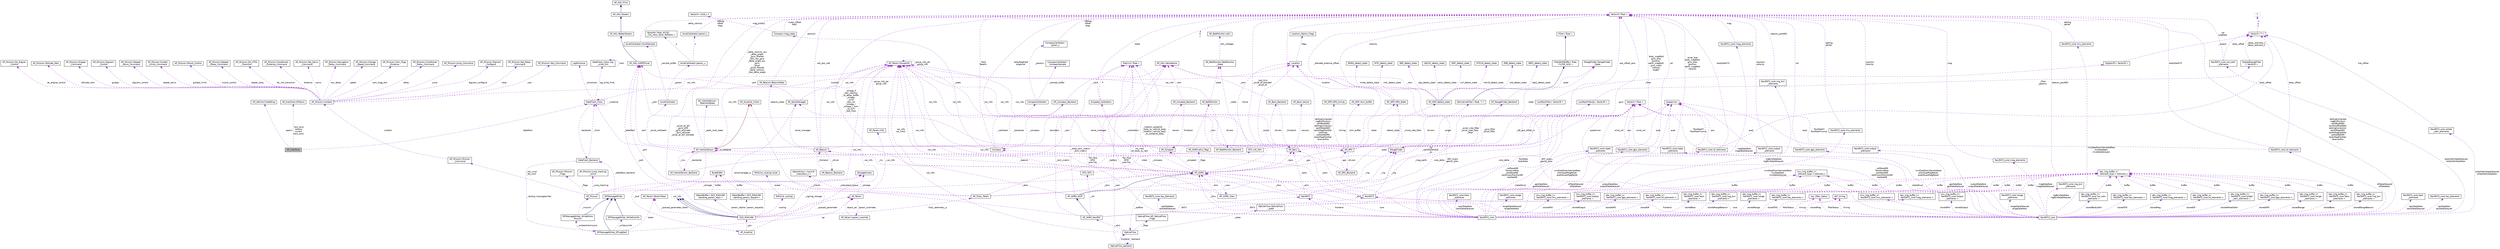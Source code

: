digraph "AP_AutoTune"
{
 // INTERACTIVE_SVG=YES
  edge [fontname="Helvetica",fontsize="10",labelfontname="Helvetica",labelfontsize="10"];
  node [fontname="Helvetica",fontsize="10",shape=record];
  Node1 [label="AP_AutoTune",height=0.2,width=0.4,color="black", fillcolor="grey75", style="filled", fontcolor="black"];
  Node2 -> Node1 [dir="back",color="darkorchid3",fontsize="10",style="dashed",label=" dataflash" ,fontname="Helvetica"];
  Node2 [label="DataFlash_Class",height=0.2,width=0.4,color="black", fillcolor="white", style="filled",URL="$classDataFlash__Class.html"];
  Node3 -> Node2 [dir="back",color="darkorchid3",fontsize="10",style="dashed",label=" log_write_fmts" ,fontname="Helvetica"];
  Node3 [label="DataFlash_Class::log\l_write_fmt",height=0.2,width=0.4,color="black", fillcolor="white", style="filled",URL="$structDataFlash__Class_1_1log__write__fmt.html"];
  Node3 -> Node3 [dir="back",color="darkorchid3",fontsize="10",style="dashed",label=" next" ,fontname="Helvetica"];
  Node4 -> Node2 [dir="back",color="darkorchid3",fontsize="10",style="dashed",label=" _structures" ,fontname="Helvetica"];
  Node4 [label="LogStructure",height=0.2,width=0.4,color="black", fillcolor="white", style="filled",URL="$structLogStructure.html"];
  Node2 -> Node2 [dir="back",color="darkorchid3",fontsize="10",style="dashed",label=" _instance" ,fontname="Helvetica"];
  Node5 -> Node2 [dir="back",color="darkorchid3",fontsize="10",style="dashed",label=" backends" ,fontname="Helvetica"];
  Node5 [label="DataFlash_Backend",height=0.2,width=0.4,color="black", fillcolor="white", style="filled",URL="$classDataFlash__Backend.html"];
  Node2 -> Node5 [dir="back",color="darkorchid3",fontsize="10",style="dashed",label=" _front" ,fontname="Helvetica"];
  Node6 -> Node5 [dir="back",color="darkorchid3",fontsize="10",style="dashed",label=" _startup_messagewriter" ,fontname="Helvetica"];
  Node6 [label="DFMessageWriter_DFLogStart",height=0.2,width=0.4,color="black", fillcolor="white", style="filled",URL="$classDFMessageWriter__DFLogStart.html"];
  Node7 -> Node6 [dir="back",color="midnightblue",fontsize="10",style="solid",fontname="Helvetica"];
  Node7 [label="DFMessageWriter",height=0.2,width=0.4,color="black", fillcolor="white", style="filled",URL="$classDFMessageWriter.html"];
  Node5 -> Node7 [dir="back",color="darkorchid3",fontsize="10",style="dashed",label=" _dataflash_backend" ,fontname="Helvetica"];
  Node8 -> Node6 [dir="back",color="darkorchid3",fontsize="10",style="dashed",label=" _writeentiremission" ,fontname="Helvetica"];
  Node8 [label="DFMessageWriter_WriteEntire\lMission",height=0.2,width=0.4,color="black", fillcolor="white", style="filled",URL="$classDFMessageWriter__WriteEntireMission.html"];
  Node7 -> Node8 [dir="back",color="midnightblue",fontsize="10",style="solid",fontname="Helvetica"];
  Node9 -> Node8 [dir="back",color="darkorchid3",fontsize="10",style="dashed",label=" _mission" ,fontname="Helvetica"];
  Node9 [label="AP_Mission",height=0.2,width=0.4,color="black", fillcolor="white", style="filled",URL="$classAP__Mission.html",tooltip="Object managing Mission. "];
  Node10 -> Node9 [dir="back",color="darkorchid3",fontsize="10",style="dashed",label=" _storage" ,fontname="Helvetica"];
  Node10 [label="StorageAccess",height=0.2,width=0.4,color="black", fillcolor="white", style="filled",URL="$classStorageAccess.html"];
  Node11 -> Node9 [dir="back",color="darkorchid3",fontsize="10",style="dashed",label=" _nav_cmd\n_do_cmd" ,fontname="Helvetica"];
  Node11 [label="AP_Mission::Mission\l_Command",height=0.2,width=0.4,color="black", fillcolor="white", style="filled",URL="$structAP__Mission_1_1Mission__Command.html"];
  Node12 -> Node11 [dir="back",color="darkorchid3",fontsize="10",style="dashed",label=" content" ,fontname="Helvetica"];
  Node12 [label="AP_Mission::Content",height=0.2,width=0.4,color="black", fillcolor="white", style="filled",URL="$unionAP__Mission_1_1Content.html"];
  Node13 -> Node12 [dir="back",color="darkorchid3",fontsize="10",style="dashed",label=" guided_limits" ,fontname="Helvetica"];
  Node13 [label="AP_Mission::Guided\l_Limits_Command",height=0.2,width=0.4,color="black", fillcolor="white", style="filled",URL="$structAP__Mission_1_1Guided__Limits__Command.html"];
  Node14 -> Node12 [dir="back",color="darkorchid3",fontsize="10",style="dashed",label=" mount_control" ,fontname="Helvetica"];
  Node14 [label="AP_Mission::Mount_Control",height=0.2,width=0.4,color="black", fillcolor="white", style="filled",URL="$structAP__Mission_1_1Mount__Control.html"];
  Node15 -> Node12 [dir="back",color="darkorchid3",fontsize="10",style="dashed",label=" repeat_relay" ,fontname="Helvetica"];
  Node15 [label="AP_Mission::Repeat\l_Relay_Command",height=0.2,width=0.4,color="black", fillcolor="white", style="filled",URL="$structAP__Mission_1_1Repeat__Relay__Command.html"];
  Node16 -> Node12 [dir="back",color="darkorchid3",fontsize="10",style="dashed",label=" do_vtol_transition" ,fontname="Helvetica"];
  Node16 [label="AP_Mission::Do_VTOL\l_Transition",height=0.2,width=0.4,color="black", fillcolor="white", style="filled",URL="$structAP__Mission_1_1Do__VTOL__Transition.html"];
  Node17 -> Node12 [dir="back",color="darkorchid3",fontsize="10",style="dashed",label=" distance" ,fontname="Helvetica"];
  Node17 [label="AP_Mission::Conditional\l_Distance_Command",height=0.2,width=0.4,color="black", fillcolor="white", style="filled",URL="$structAP__Mission_1_1Conditional__Distance__Command.html"];
  Node18 -> Node12 [dir="back",color="darkorchid3",fontsize="10",style="dashed",label=" servo" ,fontname="Helvetica"];
  Node18 [label="AP_Mission::Set_Servo\l_Command",height=0.2,width=0.4,color="black", fillcolor="white", style="filled",URL="$structAP__Mission_1_1Set__Servo__Command.html"];
  Node19 -> Node12 [dir="back",color="darkorchid3",fontsize="10",style="dashed",label=" nav_delay" ,fontname="Helvetica"];
  Node19 [label="AP_Mission::Navigation\l_Delay_Command",height=0.2,width=0.4,color="black", fillcolor="white", style="filled",URL="$structAP__Mission_1_1Navigation__Delay__Command.html"];
  Node20 -> Node12 [dir="back",color="darkorchid3",fontsize="10",style="dashed",label=" speed" ,fontname="Helvetica"];
  Node20 [label="AP_Mission::Change\l_Speed_Command",height=0.2,width=0.4,color="black", fillcolor="white", style="filled",URL="$structAP__Mission_1_1Change__Speed__Command.html"];
  Node21 -> Node12 [dir="back",color="darkorchid3",fontsize="10",style="dashed",label=" cam_trigg_dist" ,fontname="Helvetica"];
  Node21 [label="AP_Mission::Cam_Trigg\l_Distance",height=0.2,width=0.4,color="black", fillcolor="white", style="filled",URL="$structAP__Mission_1_1Cam__Trigg__Distance.html"];
  Node22 -> Node12 [dir="back",color="darkorchid3",fontsize="10",style="dashed",label=" delay" ,fontname="Helvetica"];
  Node22 [label="AP_Mission::Conditional\l_Delay_Command",height=0.2,width=0.4,color="black", fillcolor="white", style="filled",URL="$structAP__Mission_1_1Conditional__Delay__Command.html"];
  Node23 -> Node12 [dir="back",color="darkorchid3",fontsize="10",style="dashed",label=" jump" ,fontname="Helvetica"];
  Node23 [label="AP_Mission::Jump_Command",height=0.2,width=0.4,color="black", fillcolor="white", style="filled",URL="$structAP__Mission_1_1Jump__Command.html"];
  Node24 -> Node12 [dir="back",color="darkorchid3",fontsize="10",style="dashed",label=" location" ,fontname="Helvetica"];
  Node24 [label="Location",height=0.2,width=0.4,color="black", fillcolor="white", style="filled",URL="$structLocation.html"];
  Node25 -> Node24 [dir="back",color="darkorchid3",fontsize="10",style="dashed",label=" flags" ,fontname="Helvetica"];
  Node25 [label="Location_Option_Flags",height=0.2,width=0.4,color="black", fillcolor="white", style="filled",URL="$structLocation__Option__Flags.html"];
  Node26 -> Node12 [dir="back",color="darkorchid3",fontsize="10",style="dashed",label=" digicam_configure" ,fontname="Helvetica"];
  Node26 [label="AP_Mission::Digicam\l_Configure",height=0.2,width=0.4,color="black", fillcolor="white", style="filled",URL="$structAP__Mission_1_1Digicam__Configure.html"];
  Node27 -> Node12 [dir="back",color="darkorchid3",fontsize="10",style="dashed",label=" relay" ,fontname="Helvetica"];
  Node27 [label="AP_Mission::Set_Relay\l_Command",height=0.2,width=0.4,color="black", fillcolor="white", style="filled",URL="$structAP__Mission_1_1Set__Relay__Command.html"];
  Node28 -> Node12 [dir="back",color="darkorchid3",fontsize="10",style="dashed",label=" yaw" ,fontname="Helvetica"];
  Node28 [label="AP_Mission::Yaw_Command",height=0.2,width=0.4,color="black", fillcolor="white", style="filled",URL="$structAP__Mission_1_1Yaw__Command.html"];
  Node29 -> Node12 [dir="back",color="darkorchid3",fontsize="10",style="dashed",label=" do_engine_control" ,fontname="Helvetica"];
  Node29 [label="AP_Mission::Do_Engine\l_Control",height=0.2,width=0.4,color="black", fillcolor="white", style="filled",URL="$structAP__Mission_1_1Do__Engine__Control.html"];
  Node30 -> Node12 [dir="back",color="darkorchid3",fontsize="10",style="dashed",label=" altitude_wait" ,fontname="Helvetica"];
  Node30 [label="AP_Mission::Altitude_Wait",height=0.2,width=0.4,color="black", fillcolor="white", style="filled",URL="$structAP__Mission_1_1Altitude__Wait.html"];
  Node31 -> Node12 [dir="back",color="darkorchid3",fontsize="10",style="dashed",label=" gripper" ,fontname="Helvetica"];
  Node31 [label="AP_Mission::Gripper\l_Command",height=0.2,width=0.4,color="black", fillcolor="white", style="filled",URL="$structAP__Mission_1_1Gripper__Command.html"];
  Node32 -> Node12 [dir="back",color="darkorchid3",fontsize="10",style="dashed",label=" digicam_control" ,fontname="Helvetica"];
  Node32 [label="AP_Mission::Digicam\l_Control",height=0.2,width=0.4,color="black", fillcolor="white", style="filled",URL="$structAP__Mission_1_1Digicam__Control.html"];
  Node33 -> Node12 [dir="back",color="darkorchid3",fontsize="10",style="dashed",label=" repeat_servo" ,fontname="Helvetica"];
  Node33 [label="AP_Mission::Repeat\l_Servo_Command",height=0.2,width=0.4,color="black", fillcolor="white", style="filled",URL="$structAP__Mission_1_1Repeat__Servo__Command.html"];
  Node34 -> Node9 [dir="back",color="darkorchid3",fontsize="10",style="dashed",label=" var_info" ,fontname="Helvetica"];
  Node34 [label="AP_Param::GroupInfo",height=0.2,width=0.4,color="black", fillcolor="white", style="filled",URL="$structAP__Param_1_1GroupInfo.html"];
  Node34 -> Node34 [dir="back",color="darkorchid3",fontsize="10",style="dashed",label=" group_info_ptr\ngroup_info" ,fontname="Helvetica"];
  Node35 -> Node9 [dir="back",color="darkorchid3",fontsize="10",style="dashed",label=" _flags" ,fontname="Helvetica"];
  Node35 [label="AP_Mission::Mission\l_Flags",height=0.2,width=0.4,color="black", fillcolor="white", style="filled",URL="$structAP__Mission_1_1Mission__Flags.html"];
  Node36 -> Node9 [dir="back",color="darkorchid3",fontsize="10",style="dashed",label=" _ahrs" ,fontname="Helvetica"];
  Node36 [label="AP_AHRS",height=0.2,width=0.4,color="black", fillcolor="white", style="filled",URL="$classAP__AHRS.html"];
  Node37 -> Node36 [dir="back",color="darkorchid3",fontsize="10",style="dashed",label=" _rotation_autopilot\l_body_to_vehicle_body\n_rotation_vehicle_body\l_to_autopilot_body" ,fontname="Helvetica"];
  Node37 [label="Matrix3\< float \>",height=0.2,width=0.4,color="black", fillcolor="white", style="filled",URL="$classMatrix3.html"];
  Node38 -> Node37 [dir="back",color="darkorchid3",fontsize="10",style="dashed",label=" a\nb\nc" ,fontname="Helvetica"];
  Node38 [label="Vector3\< float \>",height=0.2,width=0.4,color="black", fillcolor="white", style="filled",URL="$classVector3.html"];
  Node39 -> Node36 [dir="back",color="darkorchid3",fontsize="10",style="dashed",label=" _flags" ,fontname="Helvetica"];
  Node39 [label="AP_AHRS::ahrs_flags",height=0.2,width=0.4,color="black", fillcolor="white", style="filled",URL="$structAP__AHRS_1_1ahrs__flags.html"];
  Node40 -> Node36 [dir="back",color="darkorchid3",fontsize="10",style="dashed",label=" _baro" ,fontname="Helvetica"];
  Node40 [label="AP_Baro",height=0.2,width=0.4,color="black", fillcolor="white", style="filled",URL="$classAP__Baro.html"];
  Node41 -> Node40 [dir="back",color="darkorchid3",fontsize="10",style="dashed",label=" sensors" ,fontname="Helvetica"];
  Node41 [label="AP_Baro::sensor",height=0.2,width=0.4,color="black", fillcolor="white", style="filled",URL="$structAP__Baro_1_1sensor.html"];
  Node42 -> Node40 [dir="back",color="darkorchid3",fontsize="10",style="dashed",label=" _climb_rate_filter" ,fontname="Helvetica"];
  Node42 [label="DerivativeFilter\< float, 7 \>",height=0.2,width=0.4,color="black", fillcolor="white", style="filled",URL="$classDerivativeFilter.html"];
  Node43 -> Node42 [dir="back",color="midnightblue",fontsize="10",style="solid",fontname="Helvetica"];
  Node43 [label="FilterWithBuffer\< float,\l FILTER_SIZE \>",height=0.2,width=0.4,color="black", fillcolor="white", style="filled",URL="$classFilterWithBuffer.html"];
  Node44 -> Node43 [dir="back",color="midnightblue",fontsize="10",style="solid",fontname="Helvetica"];
  Node44 [label="Filter\< float \>",height=0.2,width=0.4,color="black", fillcolor="white", style="filled",URL="$classFilter.html"];
  Node34 -> Node40 [dir="back",color="darkorchid3",fontsize="10",style="dashed",label=" var_info" ,fontname="Helvetica"];
  Node45 -> Node40 [dir="back",color="darkorchid3",fontsize="10",style="dashed",label=" drivers" ,fontname="Helvetica"];
  Node45 [label="AP_Baro_Backend",height=0.2,width=0.4,color="black", fillcolor="white", style="filled",URL="$classAP__Baro__Backend.html"];
  Node40 -> Node45 [dir="back",color="darkorchid3",fontsize="10",style="dashed",label=" _frontend" ,fontname="Helvetica"];
  Node46 -> Node45 [dir="back",color="darkorchid3",fontsize="10",style="dashed",label=" _sem" ,fontname="Helvetica"];
  Node46 [label="AP_HAL::Semaphore",height=0.2,width=0.4,color="black", fillcolor="white", style="filled",URL="$classAP__HAL_1_1Semaphore.html"];
  Node47 -> Node36 [dir="back",color="darkorchid3",fontsize="10",style="dashed",label=" _optflow" ,fontname="Helvetica"];
  Node47 [label="OpticalFlow",height=0.2,width=0.4,color="black", fillcolor="white", style="filled",URL="$classOpticalFlow.html"];
  Node48 -> Node47 [dir="back",color="darkorchid3",fontsize="10",style="dashed",label=" _ahrs" ,fontname="Helvetica"];
  Node48 [label="AP_AHRS_NavEKF",height=0.2,width=0.4,color="black", fillcolor="white", style="filled",URL="$classAP__AHRS__NavEKF.html"];
  Node49 -> Node48 [dir="back",color="midnightblue",fontsize="10",style="solid",fontname="Helvetica"];
  Node49 [label="AP_AHRS_DCM",height=0.2,width=0.4,color="black", fillcolor="white", style="filled",URL="$classAP__AHRS__DCM.html"];
  Node36 -> Node49 [dir="back",color="midnightblue",fontsize="10",style="solid",fontname="Helvetica"];
  Node37 -> Node49 [dir="back",color="darkorchid3",fontsize="10",style="dashed",label=" _body_dcm_matrix\n_dcm_matrix" ,fontname="Helvetica"];
  Node38 -> Node49 [dir="back",color="darkorchid3",fontsize="10",style="dashed",label=" _omega_P\n_last_velocity\n_ra_delay_buffer\n_omega\n_wind\n_last_vel\n_omega_I\n_omega_I_sum\n_ra_sum\n_last_fuse\n..." ,fontname="Helvetica"];
  Node50 -> Node49 [dir="back",color="darkorchid3",fontsize="10",style="dashed",label=" _mag_earth" ,fontname="Helvetica"];
  Node50 [label="Vector2\< float \>",height=0.2,width=0.4,color="black", fillcolor="white", style="filled",URL="$structVector2.html"];
  Node37 -> Node48 [dir="back",color="darkorchid3",fontsize="10",style="dashed",label=" _dcm_matrix" ,fontname="Helvetica"];
  Node51 -> Node48 [dir="back",color="darkorchid3",fontsize="10",style="dashed",label=" EKF2" ,fontname="Helvetica"];
  Node51 [label="NavEKF2",height=0.2,width=0.4,color="black", fillcolor="white", style="filled",URL="$classNavEKF2.html"];
  Node40 -> Node51 [dir="back",color="darkorchid3",fontsize="10",style="dashed",label=" _baro" ,fontname="Helvetica"];
  Node34 -> Node51 [dir="back",color="darkorchid3",fontsize="10",style="dashed",label=" var_info" ,fontname="Helvetica"];
  Node50 -> Node51 [dir="back",color="darkorchid3",fontsize="10",style="dashed",label=" core_delta" ,fontname="Helvetica"];
  Node52 -> Node51 [dir="back",color="darkorchid3",fontsize="10",style="dashed",label=" _rng" ,fontname="Helvetica"];
  Node52 [label="RangeFinder",height=0.2,width=0.4,color="black", fillcolor="white", style="filled",URL="$classRangeFinder.html"];
  Node53 -> Node52 [dir="back",color="darkorchid3",fontsize="10",style="dashed",label=" serial_manager" ,fontname="Helvetica"];
  Node53 [label="AP_SerialManager",height=0.2,width=0.4,color="black", fillcolor="white", style="filled",URL="$classAP__SerialManager.html"];
  Node54 -> Node53 [dir="back",color="darkorchid3",fontsize="10",style="dashed",label=" uart" ,fontname="Helvetica"];
  Node54 [label="AP_HAL::UARTDriver",height=0.2,width=0.4,color="black", fillcolor="white", style="filled",URL="$classAP__HAL_1_1UARTDriver.html"];
  Node55 -> Node54 [dir="back",color="midnightblue",fontsize="10",style="solid",fontname="Helvetica"];
  Node55 [label="AP_HAL::BetterStream",height=0.2,width=0.4,color="black", fillcolor="white", style="filled",URL="$classAP__HAL_1_1BetterStream.html"];
  Node56 -> Node55 [dir="back",color="midnightblue",fontsize="10",style="solid",fontname="Helvetica"];
  Node56 [label="AP_HAL::Stream",height=0.2,width=0.4,color="black", fillcolor="white", style="filled",URL="$classAP__HAL_1_1Stream.html"];
  Node57 -> Node56 [dir="back",color="midnightblue",fontsize="10",style="solid",fontname="Helvetica"];
  Node57 [label="AP_HAL::Print",height=0.2,width=0.4,color="black", fillcolor="white", style="filled",URL="$classAP__HAL_1_1Print.html"];
  Node34 -> Node53 [dir="back",color="darkorchid3",fontsize="10",style="dashed",label=" var_info" ,fontname="Helvetica"];
  Node58 -> Node52 [dir="back",color="darkorchid3",fontsize="10",style="dashed",label=" state" ,fontname="Helvetica"];
  Node58 [label="RangeFinder::RangeFinder\l_State",height=0.2,width=0.4,color="black", fillcolor="white", style="filled",URL="$structRangeFinder_1_1RangeFinder__State.html"];
  Node34 -> Node52 [dir="back",color="darkorchid3",fontsize="10",style="dashed",label=" var_info" ,fontname="Helvetica"];
  Node38 -> Node52 [dir="back",color="darkorchid3",fontsize="10",style="dashed",label=" pos_offset_zero" ,fontname="Helvetica"];
  Node59 -> Node52 [dir="back",color="darkorchid3",fontsize="10",style="dashed",label=" drivers" ,fontname="Helvetica"];
  Node59 [label="AP_RangeFinder_Backend",height=0.2,width=0.4,color="black", fillcolor="white", style="filled",URL="$classAP__RangeFinder__Backend.html"];
  Node58 -> Node59 [dir="back",color="darkorchid3",fontsize="10",style="dashed",label=" state" ,fontname="Helvetica"];
  Node46 -> Node59 [dir="back",color="darkorchid3",fontsize="10",style="dashed",label=" _sem" ,fontname="Helvetica"];
  Node52 -> Node59 [dir="back",color="darkorchid3",fontsize="10",style="dashed",label=" ranger" ,fontname="Helvetica"];
  Node36 -> Node51 [dir="back",color="darkorchid3",fontsize="10",style="dashed",label=" _ahrs" ,fontname="Helvetica"];
  Node60 -> Node51 [dir="back",color="darkorchid3",fontsize="10",style="dashed",label=" core" ,fontname="Helvetica"];
  Node60 [label="NavEKF2_core",height=0.2,width=0.4,color="black", fillcolor="white", style="filled",URL="$classNavEKF2__core.html"];
  Node61 -> Node60 [dir="back",color="darkorchid3",fontsize="10",style="dashed",label=" magDataNew\nmagDataDelayed" ,fontname="Helvetica"];
  Node61 [label="NavEKF2_core::mag_elements",height=0.2,width=0.4,color="black", fillcolor="white", style="filled",URL="$structNavEKF2__core_1_1mag__elements.html"];
  Node38 -> Node61 [dir="back",color="darkorchid3",fontsize="10",style="dashed",label=" mag" ,fontname="Helvetica"];
  Node37 -> Node60 [dir="back",color="darkorchid3",fontsize="10",style="dashed",label=" Tbn_flow\nDCM\nprevTnb" ,fontname="Helvetica"];
  Node51 -> Node60 [dir="back",color="darkorchid3",fontsize="10",style="dashed",label=" frontend" ,fontname="Helvetica"];
  Node62 -> Node60 [dir="back",color="darkorchid3",fontsize="10",style="dashed",label=" baroDataNew\nbaroDataDelayed" ,fontname="Helvetica"];
  Node62 [label="NavEKF2_core::baro\l_elements",height=0.2,width=0.4,color="black", fillcolor="white", style="filled",URL="$structNavEKF2__core_1_1baro__elements.html"];
  Node63 -> Node60 [dir="back",color="darkorchid3",fontsize="10",style="dashed",label=" storedIMU" ,fontname="Helvetica"];
  Node63 [label="imu_ring_buffer_t\<\l NavEKF2_core::imu_elements \>",height=0.2,width=0.4,color="black", fillcolor="white", style="filled",URL="$classimu__ring__buffer__t.html"];
  Node64 -> Node63 [dir="back",color="darkorchid3",fontsize="10",style="dashed",label=" buffer" ,fontname="Helvetica"];
  Node64 [label="imu_ring_buffer_t\<\l element_type \>::element_t",height=0.2,width=0.4,color="black", fillcolor="white", style="filled",URL="$structimu__ring__buffer__t_1_1element__t.html"];
  Node65 -> Node60 [dir="back",color="darkorchid3",fontsize="10",style="dashed",label=" rngBcnDataNew\nrngBcnDataDelayed" ,fontname="Helvetica"];
  Node65 [label="NavEKF2_core::rng_bcn\l_elements",height=0.2,width=0.4,color="black", fillcolor="white", style="filled",URL="$structNavEKF2__core_1_1rng__bcn__elements.html"];
  Node38 -> Node65 [dir="back",color="darkorchid3",fontsize="10",style="dashed",label=" beacon_posNED" ,fontname="Helvetica"];
  Node66 -> Node60 [dir="back",color="darkorchid3",fontsize="10",style="dashed",label=" ofDataDelayed\nofDataNew" ,fontname="Helvetica"];
  Node66 [label="NavEKF2_core::of_elements",height=0.2,width=0.4,color="black", fillcolor="white", style="filled",URL="$structNavEKF2__core_1_1of__elements.html"];
  Node38 -> Node66 [dir="back",color="darkorchid3",fontsize="10",style="dashed",label=" bodyRadXYZ" ,fontname="Helvetica"];
  Node67 -> Node66 [dir="back",color="darkorchid3",fontsize="10",style="dashed",label=" body_offset" ,fontname="Helvetica"];
  Node67 [label="Vector3\< T \>",height=0.2,width=0.4,color="black", fillcolor="white", style="filled",URL="$classVector3.html"];
  Node68 -> Node67 [dir="back",color="darkorchid3",fontsize="10",style="dashed",label=" x\ny\nz" ,fontname="Helvetica"];
  Node68 [label="T",height=0.2,width=0.4,color="grey75", fillcolor="white", style="filled"];
  Node50 -> Node66 [dir="back",color="darkorchid3",fontsize="10",style="dashed",label=" flowRadXY\nflowRadXYcomp" ,fontname="Helvetica"];
  Node69 -> Node60 [dir="back",color="darkorchid3",fontsize="10",style="dashed",label=" storedGPS" ,fontname="Helvetica"];
  Node69 [label="obs_ring_buffer_t\<\l NavEKF2_core::gps_elements \>",height=0.2,width=0.4,color="black", fillcolor="white", style="filled",URL="$classobs__ring__buffer__t.html"];
  Node70 -> Node69 [dir="back",color="darkorchid3",fontsize="10",style="dashed",label=" buffer" ,fontname="Helvetica"];
  Node70 [label="obs_ring_buffer_t\<\l element_type \>::element_t",height=0.2,width=0.4,color="black", fillcolor="white", style="filled",URL="$structobs__ring__buffer__t_1_1element__t.html"];
  Node71 -> Node60 [dir="back",color="darkorchid3",fontsize="10",style="dashed",label=" timing" ,fontname="Helvetica"];
  Node71 [label="ekf_timing",height=0.2,width=0.4,color="black", fillcolor="white", style="filled",URL="$structekf__timing.html"];
  Node72 -> Node60 [dir="back",color="darkorchid3",fontsize="10",style="dashed",label=" tasDataNew\ntasDataDelayed" ,fontname="Helvetica"];
  Node72 [label="NavEKF2_core::tas_elements",height=0.2,width=0.4,color="black", fillcolor="white", style="filled",URL="$structNavEKF2__core_1_1tas__elements.html"];
  Node73 -> Node60 [dir="back",color="darkorchid3",fontsize="10",style="dashed",label=" imuQuatDownSampleNew\nprevQuatMagReset\nquatAtLastMagReset" ,fontname="Helvetica"];
  Node73 [label="Quaternion",height=0.2,width=0.4,color="black", fillcolor="white", style="filled",URL="$classQuaternion.html"];
  Node74 -> Node60 [dir="back",color="darkorchid3",fontsize="10",style="dashed",label=" stateStruct" ,fontname="Helvetica"];
  Node74 [label="NavEKF2_core::state\l_elements",height=0.2,width=0.4,color="black", fillcolor="white", style="filled",URL="$structNavEKF2__core_1_1state__elements.html"];
  Node73 -> Node74 [dir="back",color="darkorchid3",fontsize="10",style="dashed",label=" quat" ,fontname="Helvetica"];
  Node38 -> Node74 [dir="back",color="darkorchid3",fontsize="10",style="dashed",label=" body_magfield\ngyro_bias\nposition\nearth_magfield\ngyro_scale\nvelocity\nangErr" ,fontname="Helvetica"];
  Node50 -> Node74 [dir="back",color="darkorchid3",fontsize="10",style="dashed",label=" wind_vel" ,fontname="Helvetica"];
  Node75 -> Node60 [dir="back",color="darkorchid3",fontsize="10",style="dashed",label=" storedOF" ,fontname="Helvetica"];
  Node75 [label="obs_ring_buffer_t\<\l NavEKF2_core::of_elements \>",height=0.2,width=0.4,color="black", fillcolor="white", style="filled",URL="$classobs__ring__buffer__t.html"];
  Node70 -> Node75 [dir="back",color="darkorchid3",fontsize="10",style="dashed",label=" buffer" ,fontname="Helvetica"];
  Node76 -> Node60 [dir="back",color="darkorchid3",fontsize="10",style="dashed",label=" imuDataDownSampledNew\nimuDataNew\nimuDataDelayed" ,fontname="Helvetica"];
  Node76 [label="NavEKF2_core::imu_elements",height=0.2,width=0.4,color="black", fillcolor="white", style="filled",URL="$structNavEKF2__core_1_1imu__elements.html"];
  Node38 -> Node76 [dir="back",color="darkorchid3",fontsize="10",style="dashed",label=" delAng\ndelVel" ,fontname="Helvetica"];
  Node38 -> Node60 [dir="back",color="darkorchid3",fontsize="10",style="dashed",label=" delAngCorrected\nrngBcnPosSum\nvelOffsetNED\ndelAngCorrection\nearthRateNED\nearthMagFieldVar\ntiltErrVec\nvelDotNEDfilt\nbodyMagFieldVar\nreceiverPos\n..." ,fontname="Helvetica"];
  Node77 -> Node60 [dir="back",color="darkorchid3",fontsize="10",style="dashed",label=" filterStatus" ,fontname="Helvetica"];
  Node77 [label="nav_filter_status",height=0.2,width=0.4,color="black", fillcolor="white", style="filled",URL="$unionnav__filter__status.html"];
  Node78 -> Node60 [dir="back",color="darkorchid3",fontsize="10",style="dashed",label=" outputDataNew\noutputDataDelayed" ,fontname="Helvetica"];
  Node78 [label="NavEKF2_core::output\l_elements",height=0.2,width=0.4,color="black", fillcolor="white", style="filled",URL="$structNavEKF2__core_1_1output__elements.html"];
  Node73 -> Node78 [dir="back",color="darkorchid3",fontsize="10",style="dashed",label=" quat" ,fontname="Helvetica"];
  Node38 -> Node78 [dir="back",color="darkorchid3",fontsize="10",style="dashed",label=" position\nvelocity" ,fontname="Helvetica"];
  Node79 -> Node60 [dir="back",color="darkorchid3",fontsize="10",style="dashed",label=" gpsDataNew\ngpsDataDelayed" ,fontname="Helvetica"];
  Node79 [label="NavEKF2_core::gps_elements",height=0.2,width=0.4,color="black", fillcolor="white", style="filled",URL="$structNavEKF2__core_1_1gps__elements.html"];
  Node38 -> Node79 [dir="back",color="darkorchid3",fontsize="10",style="dashed",label=" vel" ,fontname="Helvetica"];
  Node50 -> Node79 [dir="back",color="darkorchid3",fontsize="10",style="dashed",label=" pos" ,fontname="Helvetica"];
  Node50 -> Node60 [dir="back",color="darkorchid3",fontsize="10",style="dashed",label=" velResetNE\nflowGyroBias\nposResetNE\nlastKnownPositionNE\nheldVelNE" ,fontname="Helvetica"];
  Node80 -> Node60 [dir="back",color="darkorchid3",fontsize="10",style="dashed",label=" storedBaro" ,fontname="Helvetica"];
  Node80 [label="obs_ring_buffer_t\<\l NavEKF2_core::baro\l_elements \>",height=0.2,width=0.4,color="black", fillcolor="white", style="filled",URL="$classobs__ring__buffer__t.html"];
  Node70 -> Node80 [dir="back",color="darkorchid3",fontsize="10",style="dashed",label=" buffer" ,fontname="Helvetica"];
  Node81 -> Node60 [dir="back",color="darkorchid3",fontsize="10",style="dashed",label=" storedRangeBeacon" ,fontname="Helvetica"];
  Node81 [label="obs_ring_buffer_t\<\l NavEKF2_core::rng_bcn\l_elements \>",height=0.2,width=0.4,color="black", fillcolor="white", style="filled",URL="$classobs__ring__buffer__t.html"];
  Node70 -> Node81 [dir="back",color="darkorchid3",fontsize="10",style="dashed",label=" buffer" ,fontname="Helvetica"];
  Node82 -> Node60 [dir="back",color="darkorchid3",fontsize="10",style="dashed",label=" storedRange" ,fontname="Helvetica"];
  Node82 [label="obs_ring_buffer_t\<\l NavEKF2_core::range\l_elements \>",height=0.2,width=0.4,color="black", fillcolor="white", style="filled",URL="$classobs__ring__buffer__t.html"];
  Node70 -> Node82 [dir="back",color="darkorchid3",fontsize="10",style="dashed",label=" buffer" ,fontname="Helvetica"];
  Node83 -> Node60 [dir="back",color="darkorchid3",fontsize="10",style="dashed",label=" storedTAS" ,fontname="Helvetica"];
  Node83 [label="obs_ring_buffer_t\<\l NavEKF2_core::tas_elements \>",height=0.2,width=0.4,color="black", fillcolor="white", style="filled",URL="$classobs__ring__buffer__t.html"];
  Node70 -> Node83 [dir="back",color="darkorchid3",fontsize="10",style="dashed",label=" buffer" ,fontname="Helvetica"];
  Node36 -> Node60 [dir="back",color="darkorchid3",fontsize="10",style="dashed",label=" _ahrs" ,fontname="Helvetica"];
  Node84 -> Node60 [dir="back",color="darkorchid3",fontsize="10",style="dashed",label=" storedMag" ,fontname="Helvetica"];
  Node84 [label="obs_ring_buffer_t\<\l NavEKF2_core::mag_elements \>",height=0.2,width=0.4,color="black", fillcolor="white", style="filled",URL="$classobs__ring__buffer__t.html"];
  Node70 -> Node84 [dir="back",color="darkorchid3",fontsize="10",style="dashed",label=" buffer" ,fontname="Helvetica"];
  Node85 -> Node60 [dir="back",color="darkorchid3",fontsize="10",style="dashed",label=" rangeDataDelayed\nrangeDataNew" ,fontname="Helvetica"];
  Node85 [label="NavEKF2_core::range\l_elements",height=0.2,width=0.4,color="black", fillcolor="white", style="filled",URL="$structNavEKF2__core_1_1range__elements.html"];
  Node24 -> Node60 [dir="back",color="darkorchid3",fontsize="10",style="dashed",label=" EKF_origin\ngpsloc_prev" ,fontname="Helvetica"];
  Node86 -> Node60 [dir="back",color="darkorchid3",fontsize="10",style="dashed",label=" storedOutput" ,fontname="Helvetica"];
  Node86 [label="imu_ring_buffer_t\<\l NavEKF2_core::output\l_elements \>",height=0.2,width=0.4,color="black", fillcolor="white", style="filled",URL="$classimu__ring__buffer__t.html"];
  Node64 -> Node86 [dir="back",color="darkorchid3",fontsize="10",style="dashed",label=" buffer" ,fontname="Helvetica"];
  Node87 -> Node48 [dir="back",color="darkorchid3",fontsize="10",style="dashed",label=" EKF3" ,fontname="Helvetica"];
  Node87 [label="NavEKF3",height=0.2,width=0.4,color="black", fillcolor="white", style="filled",URL="$classNavEKF3.html"];
  Node88 -> Node87 [dir="back",color="darkorchid3",fontsize="10",style="dashed",label=" core" ,fontname="Helvetica"];
  Node88 [label="NavEKF3_core",height=0.2,width=0.4,color="black", fillcolor="white", style="filled",URL="$classNavEKF3__core.html"];
  Node89 -> Node88 [dir="back",color="darkorchid3",fontsize="10",style="dashed",label=" storedMag" ,fontname="Helvetica"];
  Node89 [label="obs_ring_buffer_t\<\l NavEKF3_core::mag_elements \>",height=0.2,width=0.4,color="black", fillcolor="white", style="filled",URL="$classobs__ring__buffer__t.html"];
  Node70 -> Node89 [dir="back",color="darkorchid3",fontsize="10",style="dashed",label=" buffer" ,fontname="Helvetica"];
  Node90 -> Node88 [dir="back",color="darkorchid3",fontsize="10",style="dashed",label=" outputDataNew\noutputDataDelayed" ,fontname="Helvetica"];
  Node90 [label="NavEKF3_core::output\l_elements",height=0.2,width=0.4,color="black", fillcolor="white", style="filled",URL="$structNavEKF3__core_1_1output__elements.html"];
  Node73 -> Node90 [dir="back",color="darkorchid3",fontsize="10",style="dashed",label=" quat" ,fontname="Helvetica"];
  Node38 -> Node90 [dir="back",color="darkorchid3",fontsize="10",style="dashed",label=" position\nvelocity" ,fontname="Helvetica"];
  Node91 -> Node88 [dir="back",color="darkorchid3",fontsize="10",style="dashed",label=" gpsDataNew\ngpsDataDelayed" ,fontname="Helvetica"];
  Node91 [label="NavEKF3_core::gps_elements",height=0.2,width=0.4,color="black", fillcolor="white", style="filled",URL="$structNavEKF3__core_1_1gps__elements.html"];
  Node38 -> Node91 [dir="back",color="darkorchid3",fontsize="10",style="dashed",label=" vel" ,fontname="Helvetica"];
  Node50 -> Node91 [dir="back",color="darkorchid3",fontsize="10",style="dashed",label=" pos" ,fontname="Helvetica"];
  Node37 -> Node88 [dir="back",color="darkorchid3",fontsize="10",style="dashed",label=" Tbn_flow\nDCM\nprevTnb" ,fontname="Helvetica"];
  Node87 -> Node88 [dir="back",color="darkorchid3",fontsize="10",style="dashed",label=" frontend" ,fontname="Helvetica"];
  Node92 -> Node88 [dir="back",color="darkorchid3",fontsize="10",style="dashed",label=" storedOF" ,fontname="Helvetica"];
  Node92 [label="obs_ring_buffer_t\<\l NavEKF3_core::of_elements \>",height=0.2,width=0.4,color="black", fillcolor="white", style="filled",URL="$classobs__ring__buffer__t.html"];
  Node70 -> Node92 [dir="back",color="darkorchid3",fontsize="10",style="dashed",label=" buffer" ,fontname="Helvetica"];
  Node71 -> Node88 [dir="back",color="darkorchid3",fontsize="10",style="dashed",label=" timing" ,fontname="Helvetica"];
  Node93 -> Node88 [dir="back",color="darkorchid3",fontsize="10",style="dashed",label=" wheelOdmDataDelayed\nwheelOdmDataNew" ,fontname="Helvetica"];
  Node93 [label="NavEKF3_core::wheel\l_odm_elements",height=0.2,width=0.4,color="black", fillcolor="white", style="filled",URL="$structNavEKF3__core_1_1wheel__odm__elements.html"];
  Node67 -> Node93 [dir="back",color="darkorchid3",fontsize="10",style="dashed",label=" hub_offset" ,fontname="Helvetica"];
  Node94 -> Node88 [dir="back",color="darkorchid3",fontsize="10",style="dashed",label=" bodyOdmDataDelayed\nbodyOdmDataNew" ,fontname="Helvetica"];
  Node94 [label="NavEKF3_core::vel_odm\l_elements",height=0.2,width=0.4,color="black", fillcolor="white", style="filled",URL="$structNavEKF3__core_1_1vel__odm__elements.html"];
  Node38 -> Node94 [dir="back",color="darkorchid3",fontsize="10",style="dashed",label=" vel\nangRate" ,fontname="Helvetica"];
  Node67 -> Node94 [dir="back",color="darkorchid3",fontsize="10",style="dashed",label=" body_offset" ,fontname="Helvetica"];
  Node73 -> Node88 [dir="back",color="darkorchid3",fontsize="10",style="dashed",label=" imuQuatDownSampleNew\nprevQuatMagReset\nquatAtLastMagReset" ,fontname="Helvetica"];
  Node95 -> Node88 [dir="back",color="darkorchid3",fontsize="10",style="dashed",label=" storedWheelOdm" ,fontname="Helvetica"];
  Node95 [label="obs_ring_buffer_t\<\l NavEKF3_core::wheel\l_odm_elements \>",height=0.2,width=0.4,color="black", fillcolor="white", style="filled",URL="$classobs__ring__buffer__t.html"];
  Node70 -> Node95 [dir="back",color="darkorchid3",fontsize="10",style="dashed",label=" buffer" ,fontname="Helvetica"];
  Node38 -> Node88 [dir="back",color="darkorchid3",fontsize="10",style="dashed",label=" delAngCorrected\nrngBcnPosSum\nvelOffsetNED\nbcnPosOffsetNED\ndelAngCorrection\nearthRateNED\nearthMagFieldVar\nvelDotNEDfilt\nbodyMagFieldVar\nreceiverPos\n..." ,fontname="Helvetica"];
  Node77 -> Node88 [dir="back",color="darkorchid3",fontsize="10",style="dashed",label=" filterStatus" ,fontname="Helvetica"];
  Node96 -> Node88 [dir="back",color="darkorchid3",fontsize="10",style="dashed",label=" magDataNew\nmagDataDelayed" ,fontname="Helvetica"];
  Node96 [label="NavEKF3_core::mag_elements",height=0.2,width=0.4,color="black", fillcolor="white", style="filled",URL="$structNavEKF3__core_1_1mag__elements.html"];
  Node38 -> Node96 [dir="back",color="darkorchid3",fontsize="10",style="dashed",label=" mag" ,fontname="Helvetica"];
  Node50 -> Node88 [dir="back",color="darkorchid3",fontsize="10",style="dashed",label=" velResetNE\nflowGyroBias\nposResetNE\nlastKnownPositionNE\nheldVelNE" ,fontname="Helvetica"];
  Node97 -> Node88 [dir="back",color="darkorchid3",fontsize="10",style="dashed",label=" storedGPS" ,fontname="Helvetica"];
  Node97 [label="obs_ring_buffer_t\<\l NavEKF3_core::gps_elements \>",height=0.2,width=0.4,color="black", fillcolor="white", style="filled",URL="$classobs__ring__buffer__t.html"];
  Node70 -> Node97 [dir="back",color="darkorchid3",fontsize="10",style="dashed",label=" buffer" ,fontname="Helvetica"];
  Node98 -> Node88 [dir="back",color="darkorchid3",fontsize="10",style="dashed",label=" stateStruct" ,fontname="Helvetica"];
  Node98 [label="NavEKF3_core::state\l_elements",height=0.2,width=0.4,color="black", fillcolor="white", style="filled",URL="$structNavEKF3__core_1_1state__elements.html"];
  Node73 -> Node98 [dir="back",color="darkorchid3",fontsize="10",style="dashed",label=" quat" ,fontname="Helvetica"];
  Node38 -> Node98 [dir="back",color="darkorchid3",fontsize="10",style="dashed",label=" accel_bias\nbody_magfield\ngyro_bias\nposition\nearth_magfield\nvelocity" ,fontname="Helvetica"];
  Node50 -> Node98 [dir="back",color="darkorchid3",fontsize="10",style="dashed",label=" wind_vel" ,fontname="Helvetica"];
  Node99 -> Node88 [dir="back",color="darkorchid3",fontsize="10",style="dashed",label=" storedRange" ,fontname="Helvetica"];
  Node99 [label="obs_ring_buffer_t\<\l NavEKF3_core::range\l_elements \>",height=0.2,width=0.4,color="black", fillcolor="white", style="filled",URL="$classobs__ring__buffer__t.html"];
  Node70 -> Node99 [dir="back",color="darkorchid3",fontsize="10",style="dashed",label=" buffer" ,fontname="Helvetica"];
  Node100 -> Node88 [dir="back",color="darkorchid3",fontsize="10",style="dashed",label=" rngBcnDataNew\nrngBcnDataDelayed" ,fontname="Helvetica"];
  Node100 [label="NavEKF3_core::rng_bcn\l_elements",height=0.2,width=0.4,color="black", fillcolor="white", style="filled",URL="$structNavEKF3__core_1_1rng__bcn__elements.html"];
  Node38 -> Node100 [dir="back",color="darkorchid3",fontsize="10",style="dashed",label=" beacon_posNED" ,fontname="Helvetica"];
  Node101 -> Node88 [dir="back",color="darkorchid3",fontsize="10",style="dashed",label=" baroDataNew\nbaroDataDelayed" ,fontname="Helvetica"];
  Node101 [label="NavEKF3_core::baro\l_elements",height=0.2,width=0.4,color="black", fillcolor="white", style="filled",URL="$structNavEKF3__core_1_1baro__elements.html"];
  Node36 -> Node88 [dir="back",color="darkorchid3",fontsize="10",style="dashed",label=" _ahrs" ,fontname="Helvetica"];
  Node102 -> Node88 [dir="back",color="darkorchid3",fontsize="10",style="dashed",label=" storedBaro" ,fontname="Helvetica"];
  Node102 [label="obs_ring_buffer_t\<\l NavEKF3_core::baro\l_elements \>",height=0.2,width=0.4,color="black", fillcolor="white", style="filled",URL="$classobs__ring__buffer__t.html"];
  Node70 -> Node102 [dir="back",color="darkorchid3",fontsize="10",style="dashed",label=" buffer" ,fontname="Helvetica"];
  Node24 -> Node88 [dir="back",color="darkorchid3",fontsize="10",style="dashed",label=" EKF_origin\ngpsloc_prev" ,fontname="Helvetica"];
  Node103 -> Node88 [dir="back",color="darkorchid3",fontsize="10",style="dashed",label=" tasDataNew\ntasDataDelayed" ,fontname="Helvetica"];
  Node103 [label="NavEKF3_core::tas_elements",height=0.2,width=0.4,color="black", fillcolor="white", style="filled",URL="$structNavEKF3__core_1_1tas__elements.html"];
  Node104 -> Node88 [dir="back",color="darkorchid3",fontsize="10",style="dashed",label=" storedIMU" ,fontname="Helvetica"];
  Node104 [label="imu_ring_buffer_t\<\l NavEKF3_core::imu_elements \>",height=0.2,width=0.4,color="black", fillcolor="white", style="filled",URL="$classimu__ring__buffer__t.html"];
  Node64 -> Node104 [dir="back",color="darkorchid3",fontsize="10",style="dashed",label=" buffer" ,fontname="Helvetica"];
  Node105 -> Node88 [dir="back",color="darkorchid3",fontsize="10",style="dashed",label=" storedRangeBeacon" ,fontname="Helvetica"];
  Node105 [label="obs_ring_buffer_t\<\l NavEKF3_core::rng_bcn\l_elements \>",height=0.2,width=0.4,color="black", fillcolor="white", style="filled",URL="$classobs__ring__buffer__t.html"];
  Node70 -> Node105 [dir="back",color="darkorchid3",fontsize="10",style="dashed",label=" buffer" ,fontname="Helvetica"];
  Node106 -> Node88 [dir="back",color="darkorchid3",fontsize="10",style="dashed",label=" storedBodyOdm" ,fontname="Helvetica"];
  Node106 [label="obs_ring_buffer_t\<\l NavEKF3_core::vel_odm\l_elements \>",height=0.2,width=0.4,color="black", fillcolor="white", style="filled",URL="$classobs__ring__buffer__t.html"];
  Node70 -> Node106 [dir="back",color="darkorchid3",fontsize="10",style="dashed",label=" buffer" ,fontname="Helvetica"];
  Node107 -> Node88 [dir="back",color="darkorchid3",fontsize="10",style="dashed",label=" ofDataDelayed\nofDataNew" ,fontname="Helvetica"];
  Node107 [label="NavEKF3_core::of_elements",height=0.2,width=0.4,color="black", fillcolor="white", style="filled",URL="$structNavEKF3__core_1_1of__elements.html"];
  Node38 -> Node107 [dir="back",color="darkorchid3",fontsize="10",style="dashed",label=" bodyRadXYZ" ,fontname="Helvetica"];
  Node67 -> Node107 [dir="back",color="darkorchid3",fontsize="10",style="dashed",label=" body_offset" ,fontname="Helvetica"];
  Node50 -> Node107 [dir="back",color="darkorchid3",fontsize="10",style="dashed",label=" flowRadXY\nflowRadXYcomp" ,fontname="Helvetica"];
  Node108 -> Node88 [dir="back",color="darkorchid3",fontsize="10",style="dashed",label=" rangeDataDelayed\nrangeDataNew" ,fontname="Helvetica"];
  Node108 [label="NavEKF3_core::range\l_elements",height=0.2,width=0.4,color="black", fillcolor="white", style="filled",URL="$structNavEKF3__core_1_1range__elements.html"];
  Node109 -> Node88 [dir="back",color="darkorchid3",fontsize="10",style="dashed",label=" imuDataDownSampledNew\nimuDataNew\nimuDataDelayed" ,fontname="Helvetica"];
  Node109 [label="NavEKF3_core::imu_elements",height=0.2,width=0.4,color="black", fillcolor="white", style="filled",URL="$structNavEKF3__core_1_1imu__elements.html"];
  Node38 -> Node109 [dir="back",color="darkorchid3",fontsize="10",style="dashed",label=" delAng\ndelVel" ,fontname="Helvetica"];
  Node110 -> Node88 [dir="back",color="darkorchid3",fontsize="10",style="dashed",label=" storedOutput" ,fontname="Helvetica"];
  Node110 [label="imu_ring_buffer_t\<\l NavEKF3_core::output\l_elements \>",height=0.2,width=0.4,color="black", fillcolor="white", style="filled",URL="$classimu__ring__buffer__t.html"];
  Node64 -> Node110 [dir="back",color="darkorchid3",fontsize="10",style="dashed",label=" buffer" ,fontname="Helvetica"];
  Node111 -> Node88 [dir="back",color="darkorchid3",fontsize="10",style="dashed",label=" storedTAS" ,fontname="Helvetica"];
  Node111 [label="obs_ring_buffer_t\<\l NavEKF3_core::tas_elements \>",height=0.2,width=0.4,color="black", fillcolor="white", style="filled",URL="$classobs__ring__buffer__t.html"];
  Node70 -> Node111 [dir="back",color="darkorchid3",fontsize="10",style="dashed",label=" buffer" ,fontname="Helvetica"];
  Node40 -> Node87 [dir="back",color="darkorchid3",fontsize="10",style="dashed",label=" _baro" ,fontname="Helvetica"];
  Node34 -> Node87 [dir="back",color="darkorchid3",fontsize="10",style="dashed",label=" var_info" ,fontname="Helvetica"];
  Node50 -> Node87 [dir="back",color="darkorchid3",fontsize="10",style="dashed",label=" core_delta" ,fontname="Helvetica"];
  Node52 -> Node87 [dir="back",color="darkorchid3",fontsize="10",style="dashed",label=" _rng" ,fontname="Helvetica"];
  Node36 -> Node87 [dir="back",color="darkorchid3",fontsize="10",style="dashed",label=" _ahrs" ,fontname="Helvetica"];
  Node112 -> Node48 [dir="back",color="darkorchid3",fontsize="10",style="dashed",label=" _sitl" ,fontname="Helvetica"];
  Node112 [label="SITL::SITL",height=0.2,width=0.4,color="black", fillcolor="white", style="filled",URL="$classSITL_1_1SITL.html"];
  Node34 -> Node112 [dir="back",color="darkorchid3",fontsize="10",style="dashed",label=" var_info\nvar_info2" ,fontname="Helvetica"];
  Node113 -> Node112 [dir="back",color="darkorchid3",fontsize="10",style="dashed",label=" state" ,fontname="Helvetica"];
  Node113 [label="SITL::sitl_fdm",height=0.2,width=0.4,color="black", fillcolor="white", style="filled",URL="$structSITL_1_1sitl__fdm.html"];
  Node73 -> Node113 [dir="back",color="darkorchid3",fontsize="10",style="dashed",label=" quaternion" ,fontname="Helvetica"];
  Node38 -> Node113 [dir="back",color="darkorchid3",fontsize="10",style="dashed",label=" bodyMagField\nangAccel" ,fontname="Helvetica"];
  Node24 -> Node113 [dir="back",color="darkorchid3",fontsize="10",style="dashed",label=" home" ,fontname="Helvetica"];
  Node38 -> Node48 [dir="back",color="darkorchid3",fontsize="10",style="dashed",label=" _accel_ef_ekf\n_gyro_drift\n_gyro_estimate\n_dcm_attitude\n_accel_ef_ekf_blended" ,fontname="Helvetica"];
  Node34 -> Node47 [dir="back",color="darkorchid3",fontsize="10",style="dashed",label=" var_info" ,fontname="Helvetica"];
  Node114 -> Node47 [dir="back",color="darkorchid3",fontsize="10",style="dashed",label=" _state" ,fontname="Helvetica"];
  Node114 [label="OpticalFlow::OpticalFlow\l_state",height=0.2,width=0.4,color="black", fillcolor="white", style="filled",URL="$structOpticalFlow_1_1OpticalFlow__state.html"];
  Node50 -> Node114 [dir="back",color="darkorchid3",fontsize="10",style="dashed",label=" flowRate\nbodyRate" ,fontname="Helvetica"];
  Node115 -> Node47 [dir="back",color="darkorchid3",fontsize="10",style="dashed",label=" backend" ,fontname="Helvetica"];
  Node115 [label="OpticalFlow_backend",height=0.2,width=0.4,color="black", fillcolor="white", style="filled",URL="$classOpticalFlow__backend.html"];
  Node47 -> Node115 [dir="back",color="darkorchid3",fontsize="10",style="dashed",label=" frontend" ,fontname="Helvetica"];
  Node46 -> Node115 [dir="back",color="darkorchid3",fontsize="10",style="dashed",label=" _sem" ,fontname="Helvetica"];
  Node116 -> Node47 [dir="back",color="darkorchid3",fontsize="10",style="dashed",label=" _flags" ,fontname="Helvetica"];
  Node116 [label="OpticalFlow::AP_OpticalFlow\l_Flags",height=0.2,width=0.4,color="black", fillcolor="white", style="filled",URL="$structOpticalFlow_1_1AP__OpticalFlow__Flags.html"];
  Node34 -> Node36 [dir="back",color="darkorchid3",fontsize="10",style="dashed",label=" var_info" ,fontname="Helvetica"];
  Node117 -> Node36 [dir="back",color="darkorchid3",fontsize="10",style="dashed",label=" _view" ,fontname="Helvetica"];
  Node117 [label="AP_AHRS_View",height=0.2,width=0.4,color="black", fillcolor="white", style="filled",URL="$classAP__AHRS__View.html"];
  Node37 -> Node117 [dir="back",color="darkorchid3",fontsize="10",style="dashed",label=" rot_view\nrot_body_to_ned" ,fontname="Helvetica"];
  Node38 -> Node117 [dir="back",color="darkorchid3",fontsize="10",style="dashed",label=" gyro" ,fontname="Helvetica"];
  Node36 -> Node117 [dir="back",color="darkorchid3",fontsize="10",style="dashed",label=" ahrs" ,fontname="Helvetica"];
  Node38 -> Node36 [dir="back",color="darkorchid3",fontsize="10",style="dashed",label=" _last_trim\n_accel_ef_blended\n_accel_ef" ,fontname="Helvetica"];
  Node118 -> Node36 [dir="back",color="darkorchid3",fontsize="10",style="dashed",label=" _ins" ,fontname="Helvetica"];
  Node118 [label="AP_InertialSensor",height=0.2,width=0.4,color="black", fillcolor="white", style="filled",URL="$classAP__InertialSensor.html"];
  Node119 -> Node118 [dir="back",color="firebrick4",fontsize="10",style="solid",fontname="Helvetica"];
  Node119 [label="AP_AccelCal_Client",height=0.2,width=0.4,color="black", fillcolor="white", style="filled",URL="$classAP__AccelCal__Client.html"];
  Node120 -> Node118 [dir="back",color="darkorchid3",fontsize="10",style="dashed",label=" _peak_hold_state" ,fontname="Helvetica"];
  Node120 [label="AP_InertialSensor::\lPeakHoldState",height=0.2,width=0.4,color="black", fillcolor="white", style="filled",URL="$structAP__InertialSensor_1_1PeakHoldState.html"];
  Node121 -> Node118 [dir="back",color="darkorchid3",fontsize="10",style="dashed",label=" _accel_vibe_filter\n_accel_vibe_floor\l_filter" ,fontname="Helvetica"];
  Node121 [label="LowPassFilter\< Vector3f \>",height=0.2,width=0.4,color="black", fillcolor="white", style="filled",URL="$classLowPassFilter.html"];
  Node122 -> Node121 [dir="back",color="darkorchid3",fontsize="10",style="dashed",label=" _filter" ,fontname="Helvetica"];
  Node122 [label="DigitalLPF\< Vector3f \>",height=0.2,width=0.4,color="black", fillcolor="white", style="filled",URL="$classDigitalLPF.html"];
  Node67 -> Node122 [dir="back",color="darkorchid3",fontsize="10",style="dashed",label=" _output" ,fontname="Helvetica"];
  Node123 -> Node118 [dir="back",color="darkorchid3",fontsize="10",style="dashed",label=" _backends" ,fontname="Helvetica"];
  Node123 [label="AP_InertialSensor_Backend",height=0.2,width=0.4,color="black", fillcolor="white", style="filled",URL="$classAP__InertialSensor__Backend.html"];
  Node46 -> Node123 [dir="back",color="darkorchid3",fontsize="10",style="dashed",label=" _sem" ,fontname="Helvetica"];
  Node118 -> Node123 [dir="back",color="darkorchid3",fontsize="10",style="dashed",label=" _imu" ,fontname="Helvetica"];
  Node124 -> Node118 [dir="back",color="darkorchid3",fontsize="10",style="dashed",label=" _gyro_filter\n_accel_filter" ,fontname="Helvetica"];
  Node124 [label="LowPassFilter2p\< Vector3f \>",height=0.2,width=0.4,color="black", fillcolor="white", style="filled",URL="$classLowPassFilter2p.html"];
  Node125 -> Node124 [dir="back",color="darkorchid3",fontsize="10",style="dashed",label=" _filter\n_params" ,fontname="Helvetica"];
  Node125 [label="DigitalBiquadFilter\l\< Vector3f \>",height=0.2,width=0.4,color="black", fillcolor="white", style="filled",URL="$classDigitalBiquadFilter.html"];
  Node67 -> Node125 [dir="back",color="darkorchid3",fontsize="10",style="dashed",label=" _delay_element_1\n_delay_element_2" ,fontname="Helvetica"];
  Node126 -> Node118 [dir="back",color="darkorchid3",fontsize="10",style="dashed",label=" _accel_calibrator" ,fontname="Helvetica"];
  Node126 [label="AccelCalibrator",height=0.2,width=0.4,color="black", fillcolor="white", style="filled",URL="$classAccelCalibrator.html"];
  Node127 -> Node126 [dir="back",color="darkorchid3",fontsize="10",style="dashed",label=" _param" ,fontname="Helvetica"];
  Node127 [label="AccelCalibrator::param_u",height=0.2,width=0.4,color="black", fillcolor="white", style="filled",URL="$unionAccelCalibrator_1_1param__u.html"];
  Node128 -> Node127 [dir="back",color="darkorchid3",fontsize="10",style="dashed",label=" s" ,fontname="Helvetica"];
  Node128 [label="AccelCalibrator::param_t",height=0.2,width=0.4,color="black", fillcolor="white", style="filled",URL="$structAccelCalibrator_1_1param__t.html"];
  Node38 -> Node128 [dir="back",color="darkorchid3",fontsize="10",style="dashed",label=" offdiag\noffset\ndiag" ,fontname="Helvetica"];
  Node129 -> Node127 [dir="back",color="darkorchid3",fontsize="10",style="dashed",label=" a" ,fontname="Helvetica"];
  Node129 [label="VectorN\< float, ACCEL\l_CAL_MAX_NUM_PARAMS \>",height=0.2,width=0.4,color="black", fillcolor="white", style="filled",URL="$classVectorN.html"];
  Node130 -> Node126 [dir="back",color="darkorchid3",fontsize="10",style="dashed",label=" _sample_buffer" ,fontname="Helvetica"];
  Node130 [label="AccelCalibrator::AccelSample",height=0.2,width=0.4,color="black", fillcolor="white", style="filled",URL="$structAccelCalibrator_1_1AccelSample.html"];
  Node38 -> Node130 [dir="back",color="darkorchid3",fontsize="10",style="dashed",label=" delta_velocity" ,fontname="Helvetica"];
  Node2 -> Node118 [dir="back",color="darkorchid3",fontsize="10",style="dashed",label=" _dataflash" ,fontname="Helvetica"];
  Node34 -> Node118 [dir="back",color="darkorchid3",fontsize="10",style="dashed",label=" var_info" ,fontname="Helvetica"];
  Node118 -> Node118 [dir="back",color="darkorchid3",fontsize="10",style="dashed",label=" _s_instance" ,fontname="Helvetica"];
  Node38 -> Node118 [dir="back",color="darkorchid3",fontsize="10",style="dashed",label=" _delta_velocity_acc\n_delta_angle\n_gyro_filtered\n_last_raw_gyro\n_delta_angle_acc\n_gyro\n_accel\n_accel_filtered\n_delta_velocity\n_last_delta_angle\n..." ,fontname="Helvetica"];
  Node131 -> Node118 [dir="back",color="darkorchid3",fontsize="10",style="dashed",label=" _acal" ,fontname="Helvetica"];
  Node131 [label="AP_AccelCal",height=0.2,width=0.4,color="black", fillcolor="white", style="filled",URL="$classAP__AccelCal.html"];
  Node132 -> Node131 [dir="back",color="darkorchid3",fontsize="10",style="dashed",label=" _gcs" ,fontname="Helvetica"];
  Node132 [label="GCS_MAVLINK",height=0.2,width=0.4,color="black", fillcolor="white", style="filled",URL="$structGCS__MAVLINK.html",tooltip="MAVLink transport control class. "];
  Node133 -> Node132 [dir="back",color="midnightblue",fontsize="10",style="solid",fontname="Helvetica"];
  Node133 [label="var_info",height=0.2,width=0.4,color="grey75", fillcolor="white", style="filled"];
  Node133 -> Node132 [dir="back",color="midnightblue",fontsize="10",style="solid",fontname="Helvetica"];
  Node133 -> Node132 [dir="back",color="midnightblue",fontsize="10",style="solid",fontname="Helvetica"];
  Node10 -> Node132 [dir="back",color="darkorchid3",fontsize="10",style="dashed",label=" _signing_storage" ,fontname="Helvetica"];
  Node53 -> Node132 [dir="back",color="darkorchid3",fontsize="10",style="dashed",label=" serialmanager_p" ,fontname="Helvetica"];
  Node134 -> Node132 [dir="back",color="darkorchid3",fontsize="10",style="dashed",label=" param_replies" ,fontname="Helvetica"];
  Node134 [label="ObjectBuffer\< GCS_MAVLINK\l::pending_param_reply \>",height=0.2,width=0.4,color="black", fillcolor="white", style="filled",URL="$classObjectBuffer.html"];
  Node135 -> Node134 [dir="back",color="darkorchid3",fontsize="10",style="dashed",label=" buffer" ,fontname="Helvetica"];
  Node135 [label="ByteBuffer",height=0.2,width=0.4,color="black", fillcolor="white", style="filled",URL="$classByteBuffer.html"];
  Node136 -> Node132 [dir="back",color="darkorchid3",fontsize="10",style="dashed",label=" param_requests" ,fontname="Helvetica"];
  Node136 [label="ObjectBuffer\< GCS_MAVLINK\l::pending_param_request \>",height=0.2,width=0.4,color="black", fillcolor="white", style="filled",URL="$classObjectBuffer.html"];
  Node135 -> Node136 [dir="back",color="darkorchid3",fontsize="10",style="dashed",label=" buffer" ,fontname="Helvetica"];
  Node137 -> Node132 [dir="back",color="darkorchid3",fontsize="10",style="dashed",label=" _queued_parameter_token" ,fontname="Helvetica"];
  Node137 [label="AP_Param::ParamToken",height=0.2,width=0.4,color="black", fillcolor="white", style="filled",URL="$structAP__Param_1_1ParamToken.html"];
  Node138 -> Node132 [dir="back",color="darkorchid3",fontsize="10",style="dashed",label=" routing" ,fontname="Helvetica"];
  Node138 [label="MAVLink_routing",height=0.2,width=0.4,color="black", fillcolor="white", style="filled",URL="$classMAVLink__routing.html"];
  Node139 -> Node138 [dir="back",color="darkorchid3",fontsize="10",style="dashed",label=" routes" ,fontname="Helvetica"];
  Node139 [label="MAVLink_routing::route",height=0.2,width=0.4,color="black", fillcolor="white", style="filled",URL="$structMAVLink__routing_1_1route.html"];
  Node54 -> Node132 [dir="back",color="darkorchid3",fontsize="10",style="dashed",label=" _port" ,fontname="Helvetica"];
  Node140 -> Node132 [dir="back",color="darkorchid3",fontsize="10",style="dashed",label=" _queued_parameter" ,fontname="Helvetica"];
  Node140 [label="AP_Param",height=0.2,width=0.4,color="black", fillcolor="white", style="filled",URL="$classAP__Param.html"];
  Node10 -> Node140 [dir="back",color="darkorchid3",fontsize="10",style="dashed",label=" _storage" ,fontname="Helvetica"];
  Node141 -> Node140 [dir="back",color="darkorchid3",fontsize="10",style="dashed",label=" _var_info" ,fontname="Helvetica"];
  Node141 [label="AP_Param::Info",height=0.2,width=0.4,color="black", fillcolor="white", style="filled",URL="$structAP__Param_1_1Info.html"];
  Node34 -> Node141 [dir="back",color="darkorchid3",fontsize="10",style="dashed",label=" group_info_ptr\ngroup_info" ,fontname="Helvetica"];
  Node142 -> Node140 [dir="back",color="darkorchid3",fontsize="10",style="dashed",label=" param_overrides" ,fontname="Helvetica"];
  Node142 [label="AP_Param::param_override",height=0.2,width=0.4,color="black", fillcolor="white", style="filled",URL="$structAP__Param_1_1param__override.html"];
  Node140 -> Node142 [dir="back",color="darkorchid3",fontsize="10",style="dashed",label=" object_ptr" ,fontname="Helvetica"];
  Node34 -> Node132 [dir="back",color="darkorchid3",fontsize="10",style="dashed",label=" var_info" ,fontname="Helvetica"];
  Node143 -> Node132 [dir="back",color="darkorchid3",fontsize="10",style="dashed",label=" frsky_telemetry_p" ,fontname="Helvetica"];
  Node143 [label="AP_Frsky_Telem",height=0.2,width=0.4,color="black", fillcolor="white", style="filled",URL="$classAP__Frsky__Telem.html"];
  Node144 -> Node143 [dir="back",color="darkorchid3",fontsize="10",style="dashed",label=" _battery" ,fontname="Helvetica"];
  Node144 [label="AP_BattMonitor",height=0.2,width=0.4,color="black", fillcolor="white", style="filled",URL="$classAP__BattMonitor.html"];
  Node34 -> Node144 [dir="back",color="darkorchid3",fontsize="10",style="dashed",label=" var_info" ,fontname="Helvetica"];
  Node145 -> Node144 [dir="back",color="darkorchid3",fontsize="10",style="dashed",label=" state" ,fontname="Helvetica"];
  Node145 [label="AP_BattMonitor::BattMonitor\l_State",height=0.2,width=0.4,color="black", fillcolor="white", style="filled",URL="$structAP__BattMonitor_1_1BattMonitor__State.html"];
  Node146 -> Node145 [dir="back",color="darkorchid3",fontsize="10",style="dashed",label=" cell_voltages" ,fontname="Helvetica"];
  Node146 [label="AP_BattMonitor::cells",height=0.2,width=0.4,color="black", fillcolor="white", style="filled",URL="$structAP__BattMonitor_1_1cells.html"];
  Node147 -> Node144 [dir="back",color="darkorchid3",fontsize="10",style="dashed",label=" drivers" ,fontname="Helvetica"];
  Node147 [label="AP_BattMonitor_Backend",height=0.2,width=0.4,color="black", fillcolor="white", style="filled",URL="$classAP__BattMonitor__Backend.html"];
  Node144 -> Node147 [dir="back",color="darkorchid3",fontsize="10",style="dashed",label=" _mon" ,fontname="Helvetica"];
  Node145 -> Node147 [dir="back",color="darkorchid3",fontsize="10",style="dashed",label=" _state" ,fontname="Helvetica"];
  Node54 -> Node143 [dir="back",color="darkorchid3",fontsize="10",style="dashed",label=" _port" ,fontname="Helvetica"];
  Node52 -> Node143 [dir="back",color="darkorchid3",fontsize="10",style="dashed",label=" _rng" ,fontname="Helvetica"];
  Node36 -> Node143 [dir="back",color="darkorchid3",fontsize="10",style="dashed",label=" _ahrs" ,fontname="Helvetica"];
  Node148 -> Node143 [dir="back",color="darkorchid3",fontsize="10",style="dashed",label=" _statustext_queue" ,fontname="Helvetica"];
  Node148 [label="ObjectArray\< mavlink\l_statustext_t \>",height=0.2,width=0.4,color="black", fillcolor="white", style="filled",URL="$classObjectArray.html"];
  Node119 -> Node131 [dir="back",color="darkorchid3",fontsize="10",style="dashed",label=" _clients" ,fontname="Helvetica"];
  Node149 -> Node36 [dir="back",color="darkorchid3",fontsize="10",style="dashed",label=" _airspeed" ,fontname="Helvetica"];
  Node149 [label="AP_Airspeed",height=0.2,width=0.4,color="black", fillcolor="white", style="filled",URL="$classAP__Airspeed.html"];
  Node34 -> Node149 [dir="back",color="darkorchid3",fontsize="10",style="dashed",label=" var_info" ,fontname="Helvetica"];
  Node150 -> Node149 [dir="back",color="darkorchid3",fontsize="10",style="dashed",label=" sensor" ,fontname="Helvetica"];
  Node150 [label="AP_Airspeed_Backend",height=0.2,width=0.4,color="black", fillcolor="white", style="filled",URL="$classAP__Airspeed__Backend.html"];
  Node149 -> Node150 [dir="back",color="darkorchid3",fontsize="10",style="dashed",label=" frontend" ,fontname="Helvetica"];
  Node46 -> Node150 [dir="back",color="darkorchid3",fontsize="10",style="dashed",label=" sem" ,fontname="Helvetica"];
  Node151 -> Node149 [dir="back",color="darkorchid3",fontsize="10",style="dashed",label=" _calibration" ,fontname="Helvetica"];
  Node151 [label="Airspeed_Calibration",height=0.2,width=0.4,color="black", fillcolor="white", style="filled",URL="$classAirspeed__Calibration.html"];
  Node37 -> Node151 [dir="back",color="darkorchid3",fontsize="10",style="dashed",label=" P" ,fontname="Helvetica"];
  Node38 -> Node151 [dir="back",color="darkorchid3",fontsize="10",style="dashed",label=" state" ,fontname="Helvetica"];
  Node50 -> Node36 [dir="back",color="darkorchid3",fontsize="10",style="dashed",label=" _hp\n_lastGndVelADS\n_lp" ,fontname="Helvetica"];
  Node152 -> Node36 [dir="back",color="darkorchid3",fontsize="10",style="dashed",label=" _gps" ,fontname="Helvetica"];
  Node152 [label="AP_GPS",height=0.2,width=0.4,color="black", fillcolor="white", style="filled",URL="$classAP__GPS.html"];
  Node153 -> Node152 [dir="back",color="darkorchid3",fontsize="10",style="dashed",label=" detect_state" ,fontname="Helvetica"];
  Node153 [label="AP_GPS::detect_state",height=0.2,width=0.4,color="black", fillcolor="white", style="filled",URL="$structAP__GPS_1_1detect__state.html"];
  Node154 -> Node153 [dir="back",color="darkorchid3",fontsize="10",style="dashed",label=" sbp_detect_state" ,fontname="Helvetica"];
  Node154 [label="SBP_detect_state",height=0.2,width=0.4,color="black", fillcolor="white", style="filled",URL="$structSBP__detect__state.html"];
  Node155 -> Node153 [dir="back",color="darkorchid3",fontsize="10",style="dashed",label=" ublox_detect_state" ,fontname="Helvetica"];
  Node155 [label="UBLOX_detect_state",height=0.2,width=0.4,color="black", fillcolor="white", style="filled",URL="$structUBLOX__detect__state.html"];
  Node156 -> Node153 [dir="back",color="darkorchid3",fontsize="10",style="dashed",label=" sirf_detect_state" ,fontname="Helvetica"];
  Node156 [label="SIRF_detect_state",height=0.2,width=0.4,color="black", fillcolor="white", style="filled",URL="$structSIRF__detect__state.html"];
  Node157 -> Node153 [dir="back",color="darkorchid3",fontsize="10",style="dashed",label=" mtk19_detect_state" ,fontname="Helvetica"];
  Node157 [label="MTK19_detect_state",height=0.2,width=0.4,color="black", fillcolor="white", style="filled",URL="$structMTK19__detect__state.html"];
  Node158 -> Node153 [dir="back",color="darkorchid3",fontsize="10",style="dashed",label=" erb_detect_state" ,fontname="Helvetica"];
  Node158 [label="ERB_detect_state",height=0.2,width=0.4,color="black", fillcolor="white", style="filled",URL="$structERB__detect__state.html"];
  Node159 -> Node153 [dir="back",color="darkorchid3",fontsize="10",style="dashed",label=" sbp2_detect_state" ,fontname="Helvetica"];
  Node159 [label="SBP2_detect_state",height=0.2,width=0.4,color="black", fillcolor="white", style="filled",URL="$structSBP2__detect__state.html"];
  Node160 -> Node153 [dir="back",color="darkorchid3",fontsize="10",style="dashed",label=" nmea_detect_state" ,fontname="Helvetica"];
  Node160 [label="NMEA_detect_state",height=0.2,width=0.4,color="black", fillcolor="white", style="filled",URL="$structNMEA__detect__state.html"];
  Node161 -> Node153 [dir="back",color="darkorchid3",fontsize="10",style="dashed",label=" mtk_detect_state" ,fontname="Helvetica"];
  Node161 [label="MTK_detect_state",height=0.2,width=0.4,color="black", fillcolor="white", style="filled",URL="$structMTK__detect__state.html"];
  Node162 -> Node152 [dir="back",color="darkorchid3",fontsize="10",style="dashed",label=" timing" ,fontname="Helvetica"];
  Node162 [label="AP_GPS::GPS_timing",height=0.2,width=0.4,color="black", fillcolor="white", style="filled",URL="$structAP__GPS_1_1GPS__timing.html"];
  Node163 -> Node152 [dir="back",color="darkorchid3",fontsize="10",style="dashed",label=" drivers" ,fontname="Helvetica"];
  Node163 [label="AP_GPS_Backend",height=0.2,width=0.4,color="black", fillcolor="white", style="filled",URL="$classAP__GPS__Backend.html"];
  Node54 -> Node163 [dir="back",color="darkorchid3",fontsize="10",style="dashed",label=" port" ,fontname="Helvetica"];
  Node152 -> Node163 [dir="back",color="darkorchid3",fontsize="10",style="dashed",label=" gps" ,fontname="Helvetica"];
  Node164 -> Node163 [dir="back",color="darkorchid3",fontsize="10",style="dashed",label=" state" ,fontname="Helvetica"];
  Node164 [label="AP_GPS::GPS_State",height=0.2,width=0.4,color="black", fillcolor="white", style="filled",URL="$structAP__GPS_1_1GPS__State.html"];
  Node38 -> Node164 [dir="back",color="darkorchid3",fontsize="10",style="dashed",label=" velocity" ,fontname="Helvetica"];
  Node24 -> Node164 [dir="back",color="darkorchid3",fontsize="10",style="dashed",label=" location" ,fontname="Helvetica"];
  Node54 -> Node152 [dir="back",color="darkorchid3",fontsize="10",style="dashed",label=" _port" ,fontname="Helvetica"];
  Node34 -> Node152 [dir="back",color="darkorchid3",fontsize="10",style="dashed",label=" var_info" ,fontname="Helvetica"];
  Node38 -> Node152 [dir="back",color="darkorchid3",fontsize="10",style="dashed",label=" _blended_antenna_offset" ,fontname="Helvetica"];
  Node50 -> Node152 [dir="back",color="darkorchid3",fontsize="10",style="dashed",label=" _NE_pos_offset_m" ,fontname="Helvetica"];
  Node165 -> Node152 [dir="back",color="darkorchid3",fontsize="10",style="dashed",label=" rtcm_buffer" ,fontname="Helvetica"];
  Node165 [label="AP_GPS::rtcm_buffer",height=0.2,width=0.4,color="black", fillcolor="white", style="filled",URL="$structAP__GPS_1_1rtcm__buffer.html"];
  Node164 -> Node152 [dir="back",color="darkorchid3",fontsize="10",style="dashed",label=" state" ,fontname="Helvetica"];
  Node24 -> Node36 [dir="back",color="darkorchid3",fontsize="10",style="dashed",label=" _home" ,fontname="Helvetica"];
  Node166 -> Node36 [dir="back",color="darkorchid3",fontsize="10",style="dashed",label=" _beacon" ,fontname="Helvetica"];
  Node166 [label="AP_Beacon",height=0.2,width=0.4,color="black", fillcolor="white", style="filled",URL="$classAP__Beacon.html"];
  Node53 -> Node166 [dir="back",color="darkorchid3",fontsize="10",style="dashed",label=" serial_manager" ,fontname="Helvetica"];
  Node167 -> Node166 [dir="back",color="darkorchid3",fontsize="10",style="dashed",label=" _driver" ,fontname="Helvetica"];
  Node167 [label="AP_Beacon_Backend",height=0.2,width=0.4,color="black", fillcolor="white", style="filled",URL="$classAP__Beacon__Backend.html"];
  Node166 -> Node167 [dir="back",color="darkorchid3",fontsize="10",style="dashed",label=" _frontend" ,fontname="Helvetica"];
  Node34 -> Node166 [dir="back",color="darkorchid3",fontsize="10",style="dashed",label=" var_info" ,fontname="Helvetica"];
  Node38 -> Node166 [dir="back",color="darkorchid3",fontsize="10",style="dashed",label=" veh_pos_ned" ,fontname="Helvetica"];
  Node50 -> Node166 [dir="back",color="darkorchid3",fontsize="10",style="dashed",label=" boundary" ,fontname="Helvetica"];
  Node168 -> Node166 [dir="back",color="darkorchid3",fontsize="10",style="dashed",label=" beacon_state" ,fontname="Helvetica"];
  Node168 [label="AP_Beacon::BeaconState",height=0.2,width=0.4,color="black", fillcolor="white", style="filled",URL="$structAP__Beacon_1_1BeaconState.html"];
  Node38 -> Node168 [dir="back",color="darkorchid3",fontsize="10",style="dashed",label=" position" ,fontname="Helvetica"];
  Node169 -> Node36 [dir="back",color="darkorchid3",fontsize="10",style="dashed",label=" _compass" ,fontname="Helvetica"];
  Node169 [label="Compass",height=0.2,width=0.4,color="black", fillcolor="white", style="filled",URL="$classCompass.html"];
  Node34 -> Node169 [dir="back",color="darkorchid3",fontsize="10",style="dashed",label=" var_info" ,fontname="Helvetica"];
  Node38 -> Node169 [dir="back",color="darkorchid3",fontsize="10",style="dashed",label=" field\nBearth" ,fontname="Helvetica"];
  Node170 -> Node169 [dir="back",color="darkorchid3",fontsize="10",style="dashed",label=" _calibrator" ,fontname="Helvetica"];
  Node170 [label="CompassCalibrator",height=0.2,width=0.4,color="black", fillcolor="white", style="filled",URL="$classCompassCalibrator.html"];
  Node171 -> Node170 [dir="back",color="darkorchid3",fontsize="10",style="dashed",label=" _params" ,fontname="Helvetica"];
  Node171 [label="CompassCalibrator::\lparam_t",height=0.2,width=0.4,color="black", fillcolor="white", style="filled",URL="$classCompassCalibrator_1_1param__t.html"];
  Node38 -> Node171 [dir="back",color="darkorchid3",fontsize="10",style="dashed",label=" offdiag\noffset\ndiag" ,fontname="Helvetica"];
  Node172 -> Node170 [dir="back",color="darkorchid3",fontsize="10",style="dashed",label=" _sample_buffer" ,fontname="Helvetica"];
  Node172 [label="CompassCalibrator::\lCompassSample",height=0.2,width=0.4,color="black", fillcolor="white", style="filled",URL="$classCompassCalibrator_1_1CompassSample.html"];
  Node173 -> Node169 [dir="back",color="darkorchid3",fontsize="10",style="dashed",label=" _backends" ,fontname="Helvetica"];
  Node173 [label="AP_Compass_Backend",height=0.2,width=0.4,color="black", fillcolor="white", style="filled",URL="$classAP__Compass__Backend.html"];
  Node46 -> Node173 [dir="back",color="darkorchid3",fontsize="10",style="dashed",label=" _sem" ,fontname="Helvetica"];
  Node169 -> Node173 [dir="back",color="darkorchid3",fontsize="10",style="dashed",label=" _compass" ,fontname="Helvetica"];
  Node174 -> Node169 [dir="back",color="darkorchid3",fontsize="10",style="dashed",label=" _state" ,fontname="Helvetica"];
  Node174 [label="Compass::mag_state",height=0.2,width=0.4,color="black", fillcolor="white", style="filled",URL="$structCompass_1_1mag__state.html"];
  Node38 -> Node174 [dir="back",color="darkorchid3",fontsize="10",style="dashed",label=" motor_offset\nfield" ,fontname="Helvetica"];
  Node175 -> Node174 [dir="back",color="darkorchid3",fontsize="10",style="dashed",label=" mag_history" ,fontname="Helvetica"];
  Node175 [label="Vector3\< int16_t \>",height=0.2,width=0.4,color="black", fillcolor="white", style="filled",URL="$classVector3.html"];
  Node176 -> Node9 [dir="back",color="darkorchid3",fontsize="10",style="dashed",label=" _jump_tracking" ,fontname="Helvetica"];
  Node176 [label="AP_Mission::jump_tracking\l_struct",height=0.2,width=0.4,color="black", fillcolor="white", style="filled",URL="$structAP__Mission_1_1jump__tracking__struct.html"];
  Node177 -> Node6 [dir="back",color="darkorchid3",fontsize="10",style="dashed",label=" _writesysinfo" ,fontname="Helvetica"];
  Node177 [label="DFMessageWriter_WriteSysInfo",height=0.2,width=0.4,color="black", fillcolor="white", style="filled",URL="$classDFMessageWriter__WriteSysInfo.html"];
  Node7 -> Node177 [dir="back",color="midnightblue",fontsize="10",style="solid",fontname="Helvetica"];
  Node137 -> Node6 [dir="back",color="darkorchid3",fontsize="10",style="dashed",label=" token" ,fontname="Helvetica"];
  Node140 -> Node6 [dir="back",color="darkorchid3",fontsize="10",style="dashed",label=" ap" ,fontname="Helvetica"];
  Node34 -> Node2 [dir="back",color="darkorchid3",fontsize="10",style="dashed",label=" var_info" ,fontname="Helvetica"];
  Node178 -> Node1 [dir="back",color="darkorchid3",fontsize="10",style="dashed",label=" aparm" ,fontname="Helvetica"];
  Node178 [label="AP_Vehicle::FixedWing",height=0.2,width=0.4,color="black", fillcolor="white", style="filled",URL="$structAP__Vehicle_1_1FixedWing.html"];
  Node179 -> Node1 [dir="back",color="darkorchid3",fontsize="10",style="dashed",label=" last_save\nrestore\ncurrent\nnext_save" ,fontname="Helvetica"];
  Node179 [label="AP_AutoTune::ATGains",height=0.2,width=0.4,color="black", fillcolor="white", style="filled",URL="$structAP__AutoTune_1_1ATGains.html"];
}
